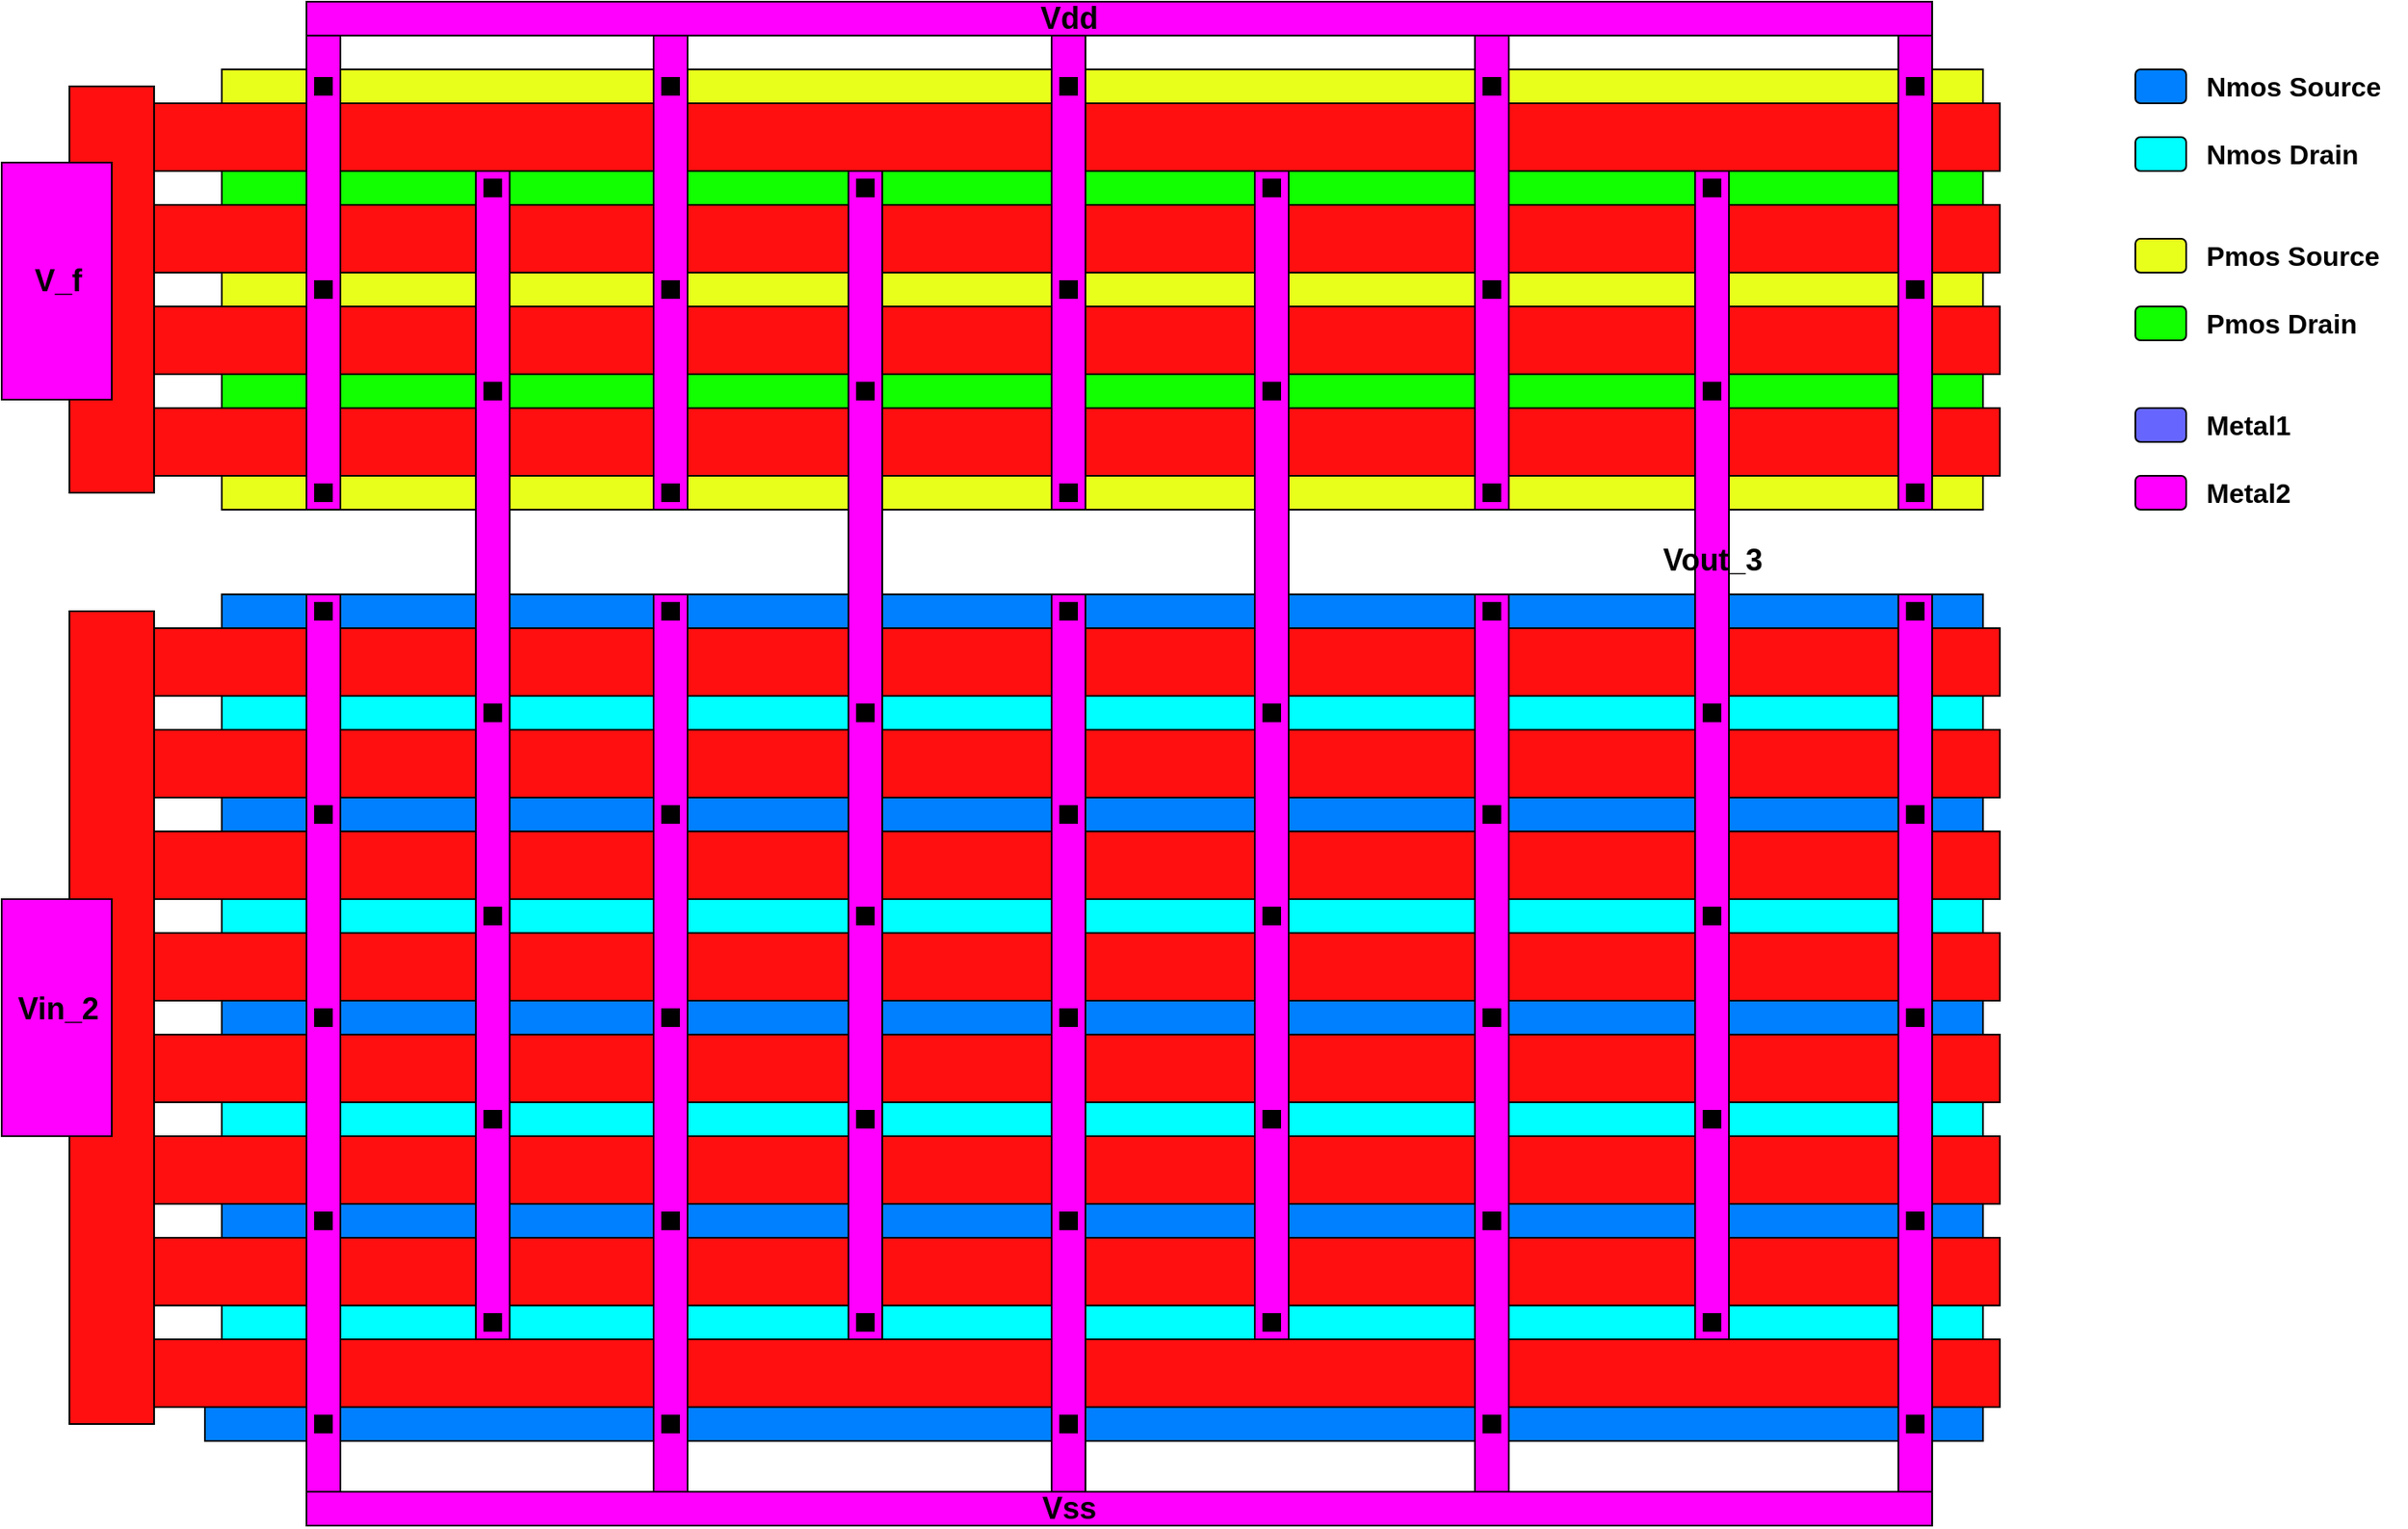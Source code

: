 <mxfile version="14.4.2" type="device"><diagram name="Page-1" id="7e0a89b8-554c-2b80-1dc8-d5c74ca68de4"><mxGraphModel dx="1730" dy="978" grid="1" gridSize="10" guides="1" tooltips="1" connect="1" arrows="1" fold="1" page="1" pageScale="1" pageWidth="1100" pageHeight="850" background="#ffffff" math="0" shadow="0"><root><mxCell id="0"/><mxCell id="1" parent="0"/><mxCell id="fmP7epFg-fl8Bs2FLKuy-53" value="" style="rounded=0;whiteSpace=wrap;html=1;fillColor=#FF0F0F;" vertex="1" parent="1"><mxGeometry x="330" y="670" width="1090" height="40" as="geometry"/></mxCell><mxCell id="fmP7epFg-fl8Bs2FLKuy-51" value="" style="rounded=0;whiteSpace=wrap;html=1;fillColor=#FF0F0F;" vertex="1" parent="1"><mxGeometry x="330" y="610" width="1090" height="40" as="geometry"/></mxCell><mxCell id="fmP7epFg-fl8Bs2FLKuy-49" value="" style="rounded=0;whiteSpace=wrap;html=1;fillColor=#FF0F0F;" vertex="1" parent="1"><mxGeometry x="330" y="550" width="1090" height="40" as="geometry"/></mxCell><mxCell id="fmP7epFg-fl8Bs2FLKuy-50" value="" style="rounded=0;whiteSpace=wrap;html=1;fillColor=#00FFFF;" vertex="1" parent="1"><mxGeometry x="370" y="530" width="1040" height="20" as="geometry"/></mxCell><mxCell id="fmP7epFg-fl8Bs2FLKuy-47" value="" style="rounded=0;whiteSpace=wrap;html=1;fillColor=#FF0F0F;" vertex="1" parent="1"><mxGeometry x="330" y="490" width="1090" height="40" as="geometry"/></mxCell><mxCell id="fmP7epFg-fl8Bs2FLKuy-48" value="" style="rounded=0;whiteSpace=wrap;html=1;fillColor=#0080FF;" vertex="1" parent="1"><mxGeometry x="370" y="470" width="1040" height="20" as="geometry"/></mxCell><mxCell id="fmP7epFg-fl8Bs2FLKuy-110" value="" style="rounded=0;whiteSpace=wrap;html=1;fillColor=#0080FF;" vertex="1" parent="1"><mxGeometry x="360" y="950" width="1050" height="20" as="geometry"/></mxCell><mxCell id="fmP7epFg-fl8Bs2FLKuy-83" value="" style="rounded=0;whiteSpace=wrap;html=1;fillColor=#FF0F0F;" vertex="1" parent="1"><mxGeometry x="330" y="910" width="1090" height="40" as="geometry"/></mxCell><mxCell id="fmP7epFg-fl8Bs2FLKuy-81" value="" style="rounded=0;whiteSpace=wrap;html=1;fillColor=#FF0F0F;" vertex="1" parent="1"><mxGeometry x="330" y="850" width="1090" height="40" as="geometry"/></mxCell><mxCell id="fmP7epFg-fl8Bs2FLKuy-79" value="" style="rounded=0;whiteSpace=wrap;html=1;fillColor=#FF0F0F;" vertex="1" parent="1"><mxGeometry x="330" y="790" width="1090" height="40" as="geometry"/></mxCell><mxCell id="fmP7epFg-fl8Bs2FLKuy-77" value="" style="rounded=0;whiteSpace=wrap;html=1;fillColor=#FF0F0F;" vertex="1" parent="1"><mxGeometry x="330" y="730" width="1090" height="40" as="geometry"/></mxCell><mxCell id="fmP7epFg-fl8Bs2FLKuy-109" value="" style="rounded=0;whiteSpace=wrap;html=1;fillColor=#0080FF;" vertex="1" parent="1"><mxGeometry x="370" y="830" width="1040" height="20" as="geometry"/></mxCell><mxCell id="fmP7epFg-fl8Bs2FLKuy-106" value="" style="rounded=0;whiteSpace=wrap;html=1;fillColor=#00FFFF;" vertex="1" parent="1"><mxGeometry x="370" y="890" width="1040" height="20" as="geometry"/></mxCell><mxCell id="fmP7epFg-fl8Bs2FLKuy-108" value="" style="rounded=0;whiteSpace=wrap;html=1;fillColor=#0080FF;" vertex="1" parent="1"><mxGeometry x="370" y="710" width="1040" height="20" as="geometry"/></mxCell><mxCell id="fmP7epFg-fl8Bs2FLKuy-107" value="" style="rounded=0;whiteSpace=wrap;html=1;fillColor=#0080FF;" vertex="1" parent="1"><mxGeometry x="370" y="590" width="1040" height="20" as="geometry"/></mxCell><mxCell id="fmP7epFg-fl8Bs2FLKuy-105" value="" style="rounded=0;whiteSpace=wrap;html=1;fillColor=#00FFFF;" vertex="1" parent="1"><mxGeometry x="370" y="770" width="1040" height="20" as="geometry"/></mxCell><mxCell id="fmP7epFg-fl8Bs2FLKuy-104" value="" style="rounded=0;whiteSpace=wrap;html=1;fillColor=#00FFFF;" vertex="1" parent="1"><mxGeometry x="370" y="650" width="1040" height="20" as="geometry"/></mxCell><mxCell id="foR0NExhkyAfRQMPs61I-118" value="" style="rounded=0;whiteSpace=wrap;html=1;fillColor=#FF0F0F;" parent="1" vertex="1"><mxGeometry x="280" y="170" width="50" height="240" as="geometry"/></mxCell><mxCell id="foR0NExhkyAfRQMPs61I-76" value="" style="rounded=0;whiteSpace=wrap;html=1;fillColor=#E8FF1C;" parent="1" vertex="1"><mxGeometry x="370" y="400" width="1040" height="20" as="geometry"/></mxCell><mxCell id="foR0NExhkyAfRQMPs61I-70" value="" style="rounded=0;whiteSpace=wrap;html=1;fillColor=#E8FF1C;" parent="1" vertex="1"><mxGeometry x="370" y="280" width="1040" height="20" as="geometry"/></mxCell><mxCell id="foR0NExhkyAfRQMPs61I-4" value="" style="rounded=0;whiteSpace=wrap;html=1;fillColor=#FF0F0F;" parent="1" vertex="1"><mxGeometry x="330" y="180" width="1090" height="40" as="geometry"/></mxCell><mxCell id="foR0NExhkyAfRQMPs61I-7" value="" style="rounded=0;whiteSpace=wrap;html=1;fillColor=#E8FF1C;" parent="1" vertex="1"><mxGeometry x="370" y="160" width="1040" height="20" as="geometry"/></mxCell><mxCell id="foR0NExhkyAfRQMPs61I-69" value="" style="rounded=0;whiteSpace=wrap;html=1;fillColor=#FF0F0F;" parent="1" vertex="1"><mxGeometry x="330" y="240" width="1090" height="40" as="geometry"/></mxCell><mxCell id="foR0NExhkyAfRQMPs61I-71" value="" style="rounded=0;whiteSpace=wrap;html=1;fillColor=#11FF00;" parent="1" vertex="1"><mxGeometry x="370" y="220" width="1040" height="20" as="geometry"/></mxCell><mxCell id="foR0NExhkyAfRQMPs61I-72" value="" style="rounded=0;whiteSpace=wrap;html=1;fillColor=#FF0F0F;" parent="1" vertex="1"><mxGeometry x="330" y="300" width="1090" height="40" as="geometry"/></mxCell><mxCell id="foR0NExhkyAfRQMPs61I-73" value="" style="rounded=0;whiteSpace=wrap;html=1;fillColor=#11FF00;" parent="1" vertex="1"><mxGeometry x="370" y="340" width="1040" height="20" as="geometry"/></mxCell><mxCell id="foR0NExhkyAfRQMPs61I-75" value="" style="rounded=0;whiteSpace=wrap;html=1;fillColor=#FF0F0F;" parent="1" vertex="1"><mxGeometry x="330" y="360" width="1090" height="40" as="geometry"/></mxCell><mxCell id="foR0NExhkyAfRQMPs61I-178" value="" style="rounded=0;whiteSpace=wrap;html=1;gradientColor=none;fillColor=#FF00FF;" parent="1" vertex="1"><mxGeometry x="240" y="215" width="65" height="140" as="geometry"/></mxCell><mxCell id="fmP7epFg-fl8Bs2FLKuy-15" value="" style="rounded=0;whiteSpace=wrap;html=1;gradientColor=none;fillColor=#FF00FF;" vertex="1" parent="1"><mxGeometry x="420" y="140" width="20" height="280" as="geometry"/></mxCell><mxCell id="fmP7epFg-fl8Bs2FLKuy-16" value="" style="rounded=0;whiteSpace=wrap;html=1;gradientColor=none;fillColor=#000000;" vertex="1" parent="1"><mxGeometry x="425" y="165" width="10" height="10" as="geometry"/></mxCell><mxCell id="fmP7epFg-fl8Bs2FLKuy-17" value="" style="rounded=0;whiteSpace=wrap;html=1;gradientColor=none;fillColor=#000000;" vertex="1" parent="1"><mxGeometry x="425" y="285" width="10" height="10" as="geometry"/></mxCell><mxCell id="fmP7epFg-fl8Bs2FLKuy-18" value="" style="rounded=0;whiteSpace=wrap;html=1;gradientColor=none;fillColor=#000000;" vertex="1" parent="1"><mxGeometry x="425" y="405" width="10" height="10" as="geometry"/></mxCell><mxCell id="fmP7epFg-fl8Bs2FLKuy-20" value="" style="rounded=0;whiteSpace=wrap;html=1;gradientColor=none;fillColor=#FF00FF;" vertex="1" parent="1"><mxGeometry x="520" y="220" width="20" height="690" as="geometry"/></mxCell><mxCell id="fmP7epFg-fl8Bs2FLKuy-21" value="" style="rounded=0;whiteSpace=wrap;html=1;gradientColor=none;fillColor=#000000;" vertex="1" parent="1"><mxGeometry x="525" y="225" width="10" height="10" as="geometry"/></mxCell><mxCell id="fmP7epFg-fl8Bs2FLKuy-23" value="" style="rounded=0;whiteSpace=wrap;html=1;gradientColor=none;fillColor=#000000;" vertex="1" parent="1"><mxGeometry x="525" y="345" width="10" height="10" as="geometry"/></mxCell><mxCell id="fmP7epFg-fl8Bs2FLKuy-24" value="" style="rounded=0;whiteSpace=wrap;html=1;gradientColor=none;fillColor=#FF00FF;" vertex="1" parent="1"><mxGeometry x="625" y="140" width="20" height="280" as="geometry"/></mxCell><mxCell id="fmP7epFg-fl8Bs2FLKuy-25" value="" style="rounded=0;whiteSpace=wrap;html=1;gradientColor=none;fillColor=#000000;" vertex="1" parent="1"><mxGeometry x="630" y="165" width="10" height="10" as="geometry"/></mxCell><mxCell id="fmP7epFg-fl8Bs2FLKuy-26" value="" style="rounded=0;whiteSpace=wrap;html=1;gradientColor=none;fillColor=#000000;" vertex="1" parent="1"><mxGeometry x="630" y="285" width="10" height="10" as="geometry"/></mxCell><mxCell id="fmP7epFg-fl8Bs2FLKuy-27" value="" style="rounded=0;whiteSpace=wrap;html=1;gradientColor=none;fillColor=#000000;" vertex="1" parent="1"><mxGeometry x="630" y="405" width="10" height="10" as="geometry"/></mxCell><mxCell id="fmP7epFg-fl8Bs2FLKuy-29" value="" style="rounded=0;whiteSpace=wrap;html=1;gradientColor=none;fillColor=#FF00FF;" vertex="1" parent="1"><mxGeometry x="740" y="220" width="20" height="690" as="geometry"/></mxCell><mxCell id="fmP7epFg-fl8Bs2FLKuy-30" value="" style="rounded=0;whiteSpace=wrap;html=1;gradientColor=none;fillColor=#000000;" vertex="1" parent="1"><mxGeometry x="745" y="225" width="10" height="10" as="geometry"/></mxCell><mxCell id="fmP7epFg-fl8Bs2FLKuy-31" value="" style="rounded=0;whiteSpace=wrap;html=1;gradientColor=none;fillColor=#000000;" vertex="1" parent="1"><mxGeometry x="745" y="345" width="10" height="10" as="geometry"/></mxCell><mxCell id="fmP7epFg-fl8Bs2FLKuy-32" value="" style="rounded=1;whiteSpace=wrap;html=1;fillColor=#0080FF;" vertex="1" parent="1"><mxGeometry x="1500" y="160" width="30" height="20" as="geometry"/></mxCell><mxCell id="fmP7epFg-fl8Bs2FLKuy-33" value="" style="rounded=1;whiteSpace=wrap;html=1;gradientDirection=north;fillColor=#00FFFF;" vertex="1" parent="1"><mxGeometry x="1500" y="200" width="30" height="20" as="geometry"/></mxCell><mxCell id="fmP7epFg-fl8Bs2FLKuy-34" value="" style="rounded=1;whiteSpace=wrap;html=1;fillColor=#11FF00;" vertex="1" parent="1"><mxGeometry x="1500" y="300" width="30" height="20" as="geometry"/></mxCell><mxCell id="fmP7epFg-fl8Bs2FLKuy-35" value="" style="rounded=1;whiteSpace=wrap;html=1;gradientDirection=north;fillColor=#E8FF1C;" vertex="1" parent="1"><mxGeometry x="1500" y="260" width="30" height="20" as="geometry"/></mxCell><mxCell id="fmP7epFg-fl8Bs2FLKuy-36" value="&lt;b style=&quot;font-size: 16px&quot;&gt;Nmos Source&lt;/b&gt;" style="text;html=1;align=left;verticalAlign=middle;resizable=0;points=[];autosize=1;" vertex="1" parent="1"><mxGeometry x="1540" y="160" width="120" height="20" as="geometry"/></mxCell><mxCell id="fmP7epFg-fl8Bs2FLKuy-37" value="&lt;b style=&quot;font-size: 16px&quot;&gt;Nmos Drain&lt;/b&gt;" style="text;html=1;align=left;verticalAlign=middle;resizable=0;points=[];autosize=1;" vertex="1" parent="1"><mxGeometry x="1540" y="200" width="110" height="20" as="geometry"/></mxCell><mxCell id="fmP7epFg-fl8Bs2FLKuy-38" value="&lt;b style=&quot;font-size: 16px&quot;&gt;Pmos Drain&lt;/b&gt;" style="text;html=1;align=left;verticalAlign=middle;resizable=0;points=[];autosize=1;" vertex="1" parent="1"><mxGeometry x="1540" y="300" width="100" height="20" as="geometry"/></mxCell><mxCell id="fmP7epFg-fl8Bs2FLKuy-39" value="&lt;b style=&quot;font-size: 16px&quot;&gt;Pmos Source&lt;/b&gt;" style="text;html=1;align=left;verticalAlign=middle;resizable=0;points=[];autosize=1;" vertex="1" parent="1"><mxGeometry x="1540" y="260" width="120" height="20" as="geometry"/></mxCell><mxCell id="fmP7epFg-fl8Bs2FLKuy-40" value="" style="rounded=1;whiteSpace=wrap;html=1;fillColor=#6666FF;" vertex="1" parent="1"><mxGeometry x="1500" y="360" width="30" height="20" as="geometry"/></mxCell><mxCell id="fmP7epFg-fl8Bs2FLKuy-41" value="&lt;b style=&quot;font-size: 16px&quot;&gt;Metal1&lt;br&gt;&lt;/b&gt;" style="text;html=1;align=left;verticalAlign=middle;resizable=0;points=[];autosize=1;" vertex="1" parent="1"><mxGeometry x="1540" y="360" width="70" height="20" as="geometry"/></mxCell><mxCell id="fmP7epFg-fl8Bs2FLKuy-42" value="" style="rounded=1;whiteSpace=wrap;html=1;fillColor=#FF00FF;" vertex="1" parent="1"><mxGeometry x="1500" y="400" width="30" height="20" as="geometry"/></mxCell><mxCell id="fmP7epFg-fl8Bs2FLKuy-43" value="&lt;b style=&quot;font-size: 16px&quot;&gt;Metal2&lt;br&gt;&lt;/b&gt;" style="text;html=1;align=left;verticalAlign=middle;resizable=0;points=[];autosize=1;" vertex="1" parent="1"><mxGeometry x="1540" y="400" width="70" height="20" as="geometry"/></mxCell><mxCell id="fmP7epFg-fl8Bs2FLKuy-44" value="" style="rounded=0;whiteSpace=wrap;html=1;fillColor=#FF0F0F;" vertex="1" parent="1"><mxGeometry x="280" y="480" width="50" height="480" as="geometry"/></mxCell><mxCell id="fmP7epFg-fl8Bs2FLKuy-60" value="" style="rounded=0;whiteSpace=wrap;html=1;gradientColor=none;fillColor=#FF00FF;" vertex="1" parent="1"><mxGeometry x="420" y="470" width="20" height="530" as="geometry"/></mxCell><mxCell id="fmP7epFg-fl8Bs2FLKuy-61" value="" style="rounded=0;whiteSpace=wrap;html=1;gradientColor=none;fillColor=#000000;" vertex="1" parent="1"><mxGeometry x="425" y="475" width="10" height="10" as="geometry"/></mxCell><mxCell id="fmP7epFg-fl8Bs2FLKuy-62" value="" style="rounded=0;whiteSpace=wrap;html=1;gradientColor=none;fillColor=#000000;" vertex="1" parent="1"><mxGeometry x="425" y="595" width="10" height="10" as="geometry"/></mxCell><mxCell id="fmP7epFg-fl8Bs2FLKuy-63" value="" style="rounded=0;whiteSpace=wrap;html=1;gradientColor=none;fillColor=#000000;" vertex="1" parent="1"><mxGeometry x="425" y="715" width="10" height="10" as="geometry"/></mxCell><mxCell id="fmP7epFg-fl8Bs2FLKuy-65" value="" style="rounded=0;whiteSpace=wrap;html=1;gradientColor=none;fillColor=#000000;" vertex="1" parent="1"><mxGeometry x="525" y="535" width="10" height="10" as="geometry"/></mxCell><mxCell id="fmP7epFg-fl8Bs2FLKuy-66" value="" style="rounded=0;whiteSpace=wrap;html=1;gradientColor=none;fillColor=#000000;" vertex="1" parent="1"><mxGeometry x="525" y="655" width="10" height="10" as="geometry"/></mxCell><mxCell id="fmP7epFg-fl8Bs2FLKuy-67" value="" style="rounded=0;whiteSpace=wrap;html=1;gradientColor=none;fillColor=#FF00FF;" vertex="1" parent="1"><mxGeometry x="625" y="470" width="20" height="530" as="geometry"/></mxCell><mxCell id="fmP7epFg-fl8Bs2FLKuy-68" value="" style="rounded=0;whiteSpace=wrap;html=1;gradientColor=none;fillColor=#000000;" vertex="1" parent="1"><mxGeometry x="630" y="475" width="10" height="10" as="geometry"/></mxCell><mxCell id="fmP7epFg-fl8Bs2FLKuy-69" value="" style="rounded=0;whiteSpace=wrap;html=1;gradientColor=none;fillColor=#000000;" vertex="1" parent="1"><mxGeometry x="630" y="595" width="10" height="10" as="geometry"/></mxCell><mxCell id="fmP7epFg-fl8Bs2FLKuy-70" value="" style="rounded=0;whiteSpace=wrap;html=1;gradientColor=none;fillColor=#000000;" vertex="1" parent="1"><mxGeometry x="630" y="715" width="10" height="10" as="geometry"/></mxCell><mxCell id="fmP7epFg-fl8Bs2FLKuy-84" value="" style="rounded=0;whiteSpace=wrap;html=1;gradientColor=none;fillColor=#FF00FF;" vertex="1" parent="1"><mxGeometry x="240" y="650" width="65" height="140" as="geometry"/></mxCell><mxCell id="fmP7epFg-fl8Bs2FLKuy-111" value="" style="rounded=0;whiteSpace=wrap;html=1;gradientColor=none;fillColor=#000000;" vertex="1" parent="1"><mxGeometry x="425" y="835" width="10" height="10" as="geometry"/></mxCell><mxCell id="fmP7epFg-fl8Bs2FLKuy-112" value="" style="rounded=0;whiteSpace=wrap;html=1;gradientColor=none;fillColor=#000000;" vertex="1" parent="1"><mxGeometry x="425" y="955" width="10" height="10" as="geometry"/></mxCell><mxCell id="fmP7epFg-fl8Bs2FLKuy-113" value="" style="rounded=0;whiteSpace=wrap;html=1;gradientColor=none;fillColor=#000000;" vertex="1" parent="1"><mxGeometry x="525" y="775" width="10" height="10" as="geometry"/></mxCell><mxCell id="fmP7epFg-fl8Bs2FLKuy-114" value="" style="rounded=0;whiteSpace=wrap;html=1;gradientColor=none;fillColor=#000000;" vertex="1" parent="1"><mxGeometry x="525" y="895" width="10" height="10" as="geometry"/></mxCell><mxCell id="fmP7epFg-fl8Bs2FLKuy-115" value="" style="rounded=0;whiteSpace=wrap;html=1;gradientColor=none;fillColor=#000000;" vertex="1" parent="1"><mxGeometry x="630" y="835" width="10" height="10" as="geometry"/></mxCell><mxCell id="fmP7epFg-fl8Bs2FLKuy-116" value="" style="rounded=0;whiteSpace=wrap;html=1;gradientColor=none;fillColor=#000000;" vertex="1" parent="1"><mxGeometry x="630" y="955" width="10" height="10" as="geometry"/></mxCell><mxCell id="fmP7epFg-fl8Bs2FLKuy-133" value="" style="rounded=0;whiteSpace=wrap;html=1;gradientColor=none;fillColor=#FF00FF;" vertex="1" parent="1"><mxGeometry x="860" y="140" width="20" height="280" as="geometry"/></mxCell><mxCell id="fmP7epFg-fl8Bs2FLKuy-134" value="" style="rounded=0;whiteSpace=wrap;html=1;gradientColor=none;fillColor=#000000;" vertex="1" parent="1"><mxGeometry x="865" y="165" width="10" height="10" as="geometry"/></mxCell><mxCell id="fmP7epFg-fl8Bs2FLKuy-135" value="" style="rounded=0;whiteSpace=wrap;html=1;gradientColor=none;fillColor=#000000;" vertex="1" parent="1"><mxGeometry x="865" y="285" width="10" height="10" as="geometry"/></mxCell><mxCell id="fmP7epFg-fl8Bs2FLKuy-136" value="" style="rounded=0;whiteSpace=wrap;html=1;gradientColor=none;fillColor=#000000;" vertex="1" parent="1"><mxGeometry x="865" y="405" width="10" height="10" as="geometry"/></mxCell><mxCell id="fmP7epFg-fl8Bs2FLKuy-137" value="" style="rounded=0;whiteSpace=wrap;html=1;gradientColor=none;fillColor=#FF00FF;" vertex="1" parent="1"><mxGeometry x="980" y="220" width="20" height="690" as="geometry"/></mxCell><mxCell id="fmP7epFg-fl8Bs2FLKuy-138" value="" style="rounded=0;whiteSpace=wrap;html=1;gradientColor=none;fillColor=#000000;" vertex="1" parent="1"><mxGeometry x="985" y="225" width="10" height="10" as="geometry"/></mxCell><mxCell id="fmP7epFg-fl8Bs2FLKuy-139" value="" style="rounded=0;whiteSpace=wrap;html=1;gradientColor=none;fillColor=#000000;" vertex="1" parent="1"><mxGeometry x="985" y="345" width="10" height="10" as="geometry"/></mxCell><mxCell id="fmP7epFg-fl8Bs2FLKuy-140" value="" style="rounded=0;whiteSpace=wrap;html=1;gradientColor=none;fillColor=#FF00FF;" vertex="1" parent="1"><mxGeometry x="1110" y="140" width="20" height="280" as="geometry"/></mxCell><mxCell id="fmP7epFg-fl8Bs2FLKuy-141" value="" style="rounded=0;whiteSpace=wrap;html=1;gradientColor=none;fillColor=#000000;" vertex="1" parent="1"><mxGeometry x="1115" y="165" width="10" height="10" as="geometry"/></mxCell><mxCell id="fmP7epFg-fl8Bs2FLKuy-142" value="" style="rounded=0;whiteSpace=wrap;html=1;gradientColor=none;fillColor=#000000;" vertex="1" parent="1"><mxGeometry x="1115" y="285" width="10" height="10" as="geometry"/></mxCell><mxCell id="fmP7epFg-fl8Bs2FLKuy-143" value="" style="rounded=0;whiteSpace=wrap;html=1;gradientColor=none;fillColor=#000000;" vertex="1" parent="1"><mxGeometry x="1115" y="405" width="10" height="10" as="geometry"/></mxCell><mxCell id="fmP7epFg-fl8Bs2FLKuy-144" value="" style="rounded=0;whiteSpace=wrap;html=1;gradientColor=none;fillColor=#FF00FF;" vertex="1" parent="1"><mxGeometry x="1240" y="220" width="20" height="690" as="geometry"/></mxCell><mxCell id="fmP7epFg-fl8Bs2FLKuy-145" value="" style="rounded=0;whiteSpace=wrap;html=1;gradientColor=none;fillColor=#000000;" vertex="1" parent="1"><mxGeometry x="1245" y="225" width="10" height="10" as="geometry"/></mxCell><mxCell id="fmP7epFg-fl8Bs2FLKuy-146" value="" style="rounded=0;whiteSpace=wrap;html=1;gradientColor=none;fillColor=#000000;" vertex="1" parent="1"><mxGeometry x="1245" y="345" width="10" height="10" as="geometry"/></mxCell><mxCell id="fmP7epFg-fl8Bs2FLKuy-148" value="" style="rounded=0;whiteSpace=wrap;html=1;gradientColor=none;fillColor=#FF00FF;" vertex="1" parent="1"><mxGeometry x="1360" y="140" width="20" height="280" as="geometry"/></mxCell><mxCell id="fmP7epFg-fl8Bs2FLKuy-149" value="" style="rounded=0;whiteSpace=wrap;html=1;gradientColor=none;fillColor=#000000;" vertex="1" parent="1"><mxGeometry x="1365" y="165" width="10" height="10" as="geometry"/></mxCell><mxCell id="fmP7epFg-fl8Bs2FLKuy-150" value="" style="rounded=0;whiteSpace=wrap;html=1;gradientColor=none;fillColor=#000000;" vertex="1" parent="1"><mxGeometry x="1365" y="285" width="10" height="10" as="geometry"/></mxCell><mxCell id="fmP7epFg-fl8Bs2FLKuy-151" value="" style="rounded=0;whiteSpace=wrap;html=1;gradientColor=none;fillColor=#000000;" vertex="1" parent="1"><mxGeometry x="1365" y="405" width="10" height="10" as="geometry"/></mxCell><mxCell id="fmP7epFg-fl8Bs2FLKuy-153" value="" style="rounded=0;whiteSpace=wrap;html=1;gradientColor=none;fillColor=#000000;" vertex="1" parent="1"><mxGeometry x="745" y="535" width="10" height="10" as="geometry"/></mxCell><mxCell id="fmP7epFg-fl8Bs2FLKuy-154" value="" style="rounded=0;whiteSpace=wrap;html=1;gradientColor=none;fillColor=#000000;" vertex="1" parent="1"><mxGeometry x="745" y="655" width="10" height="10" as="geometry"/></mxCell><mxCell id="fmP7epFg-fl8Bs2FLKuy-155" value="" style="rounded=0;whiteSpace=wrap;html=1;gradientColor=none;fillColor=#000000;" vertex="1" parent="1"><mxGeometry x="745" y="775" width="10" height="10" as="geometry"/></mxCell><mxCell id="fmP7epFg-fl8Bs2FLKuy-156" value="" style="rounded=0;whiteSpace=wrap;html=1;gradientColor=none;fillColor=#000000;" vertex="1" parent="1"><mxGeometry x="745" y="895" width="10" height="10" as="geometry"/></mxCell><mxCell id="fmP7epFg-fl8Bs2FLKuy-158" value="" style="rounded=0;whiteSpace=wrap;html=1;gradientColor=none;fillColor=#000000;" vertex="1" parent="1"><mxGeometry x="985" y="535" width="10" height="10" as="geometry"/></mxCell><mxCell id="fmP7epFg-fl8Bs2FLKuy-159" value="" style="rounded=0;whiteSpace=wrap;html=1;gradientColor=none;fillColor=#000000;" vertex="1" parent="1"><mxGeometry x="985" y="655" width="10" height="10" as="geometry"/></mxCell><mxCell id="fmP7epFg-fl8Bs2FLKuy-160" value="" style="rounded=0;whiteSpace=wrap;html=1;gradientColor=none;fillColor=#000000;" vertex="1" parent="1"><mxGeometry x="985" y="775" width="10" height="10" as="geometry"/></mxCell><mxCell id="fmP7epFg-fl8Bs2FLKuy-161" value="" style="rounded=0;whiteSpace=wrap;html=1;gradientColor=none;fillColor=#000000;" vertex="1" parent="1"><mxGeometry x="985" y="895" width="10" height="10" as="geometry"/></mxCell><mxCell id="fmP7epFg-fl8Bs2FLKuy-163" value="" style="rounded=0;whiteSpace=wrap;html=1;gradientColor=none;fillColor=#000000;" vertex="1" parent="1"><mxGeometry x="1245" y="535" width="10" height="10" as="geometry"/></mxCell><mxCell id="fmP7epFg-fl8Bs2FLKuy-164" value="" style="rounded=0;whiteSpace=wrap;html=1;gradientColor=none;fillColor=#000000;" vertex="1" parent="1"><mxGeometry x="1245" y="655" width="10" height="10" as="geometry"/></mxCell><mxCell id="fmP7epFg-fl8Bs2FLKuy-165" value="" style="rounded=0;whiteSpace=wrap;html=1;gradientColor=none;fillColor=#000000;" vertex="1" parent="1"><mxGeometry x="1245" y="775" width="10" height="10" as="geometry"/></mxCell><mxCell id="fmP7epFg-fl8Bs2FLKuy-166" value="" style="rounded=0;whiteSpace=wrap;html=1;gradientColor=none;fillColor=#000000;" vertex="1" parent="1"><mxGeometry x="1245" y="895" width="10" height="10" as="geometry"/></mxCell><mxCell id="fmP7epFg-fl8Bs2FLKuy-167" value="" style="rounded=0;whiteSpace=wrap;html=1;gradientColor=none;fillColor=#FF00FF;" vertex="1" parent="1"><mxGeometry x="860" y="470" width="20" height="530" as="geometry"/></mxCell><mxCell id="fmP7epFg-fl8Bs2FLKuy-168" value="" style="rounded=0;whiteSpace=wrap;html=1;gradientColor=none;fillColor=#000000;" vertex="1" parent="1"><mxGeometry x="865" y="475" width="10" height="10" as="geometry"/></mxCell><mxCell id="fmP7epFg-fl8Bs2FLKuy-169" value="" style="rounded=0;whiteSpace=wrap;html=1;gradientColor=none;fillColor=#000000;" vertex="1" parent="1"><mxGeometry x="865" y="595" width="10" height="10" as="geometry"/></mxCell><mxCell id="fmP7epFg-fl8Bs2FLKuy-170" value="" style="rounded=0;whiteSpace=wrap;html=1;gradientColor=none;fillColor=#000000;" vertex="1" parent="1"><mxGeometry x="865" y="715" width="10" height="10" as="geometry"/></mxCell><mxCell id="fmP7epFg-fl8Bs2FLKuy-171" value="" style="rounded=0;whiteSpace=wrap;html=1;gradientColor=none;fillColor=#000000;" vertex="1" parent="1"><mxGeometry x="865" y="835" width="10" height="10" as="geometry"/></mxCell><mxCell id="fmP7epFg-fl8Bs2FLKuy-172" value="" style="rounded=0;whiteSpace=wrap;html=1;gradientColor=none;fillColor=#000000;" vertex="1" parent="1"><mxGeometry x="865" y="955" width="10" height="10" as="geometry"/></mxCell><mxCell id="fmP7epFg-fl8Bs2FLKuy-173" value="" style="rounded=0;whiteSpace=wrap;html=1;gradientColor=none;fillColor=#FF00FF;" vertex="1" parent="1"><mxGeometry x="1110" y="470" width="20" height="530" as="geometry"/></mxCell><mxCell id="fmP7epFg-fl8Bs2FLKuy-174" value="" style="rounded=0;whiteSpace=wrap;html=1;gradientColor=none;fillColor=#000000;" vertex="1" parent="1"><mxGeometry x="1115" y="475" width="10" height="10" as="geometry"/></mxCell><mxCell id="fmP7epFg-fl8Bs2FLKuy-175" value="" style="rounded=0;whiteSpace=wrap;html=1;gradientColor=none;fillColor=#000000;" vertex="1" parent="1"><mxGeometry x="1115" y="595" width="10" height="10" as="geometry"/></mxCell><mxCell id="fmP7epFg-fl8Bs2FLKuy-176" value="" style="rounded=0;whiteSpace=wrap;html=1;gradientColor=none;fillColor=#000000;" vertex="1" parent="1"><mxGeometry x="1115" y="715" width="10" height="10" as="geometry"/></mxCell><mxCell id="fmP7epFg-fl8Bs2FLKuy-177" value="" style="rounded=0;whiteSpace=wrap;html=1;gradientColor=none;fillColor=#000000;" vertex="1" parent="1"><mxGeometry x="1115" y="835" width="10" height="10" as="geometry"/></mxCell><mxCell id="fmP7epFg-fl8Bs2FLKuy-178" value="" style="rounded=0;whiteSpace=wrap;html=1;gradientColor=none;fillColor=#000000;" vertex="1" parent="1"><mxGeometry x="1115" y="955" width="10" height="10" as="geometry"/></mxCell><mxCell id="fmP7epFg-fl8Bs2FLKuy-179" value="" style="rounded=0;whiteSpace=wrap;html=1;gradientColor=none;fillColor=#FF00FF;" vertex="1" parent="1"><mxGeometry x="1360" y="470" width="20" height="530" as="geometry"/></mxCell><mxCell id="fmP7epFg-fl8Bs2FLKuy-180" value="" style="rounded=0;whiteSpace=wrap;html=1;gradientColor=none;fillColor=#000000;" vertex="1" parent="1"><mxGeometry x="1365" y="475" width="10" height="10" as="geometry"/></mxCell><mxCell id="fmP7epFg-fl8Bs2FLKuy-181" value="" style="rounded=0;whiteSpace=wrap;html=1;gradientColor=none;fillColor=#000000;" vertex="1" parent="1"><mxGeometry x="1365" y="595" width="10" height="10" as="geometry"/></mxCell><mxCell id="fmP7epFg-fl8Bs2FLKuy-182" value="" style="rounded=0;whiteSpace=wrap;html=1;gradientColor=none;fillColor=#000000;" vertex="1" parent="1"><mxGeometry x="1365" y="715" width="10" height="10" as="geometry"/></mxCell><mxCell id="fmP7epFg-fl8Bs2FLKuy-183" value="" style="rounded=0;whiteSpace=wrap;html=1;gradientColor=none;fillColor=#000000;" vertex="1" parent="1"><mxGeometry x="1365" y="835" width="10" height="10" as="geometry"/></mxCell><mxCell id="fmP7epFg-fl8Bs2FLKuy-184" value="" style="rounded=0;whiteSpace=wrap;html=1;gradientColor=none;fillColor=#000000;" vertex="1" parent="1"><mxGeometry x="1365" y="955" width="10" height="10" as="geometry"/></mxCell><mxCell id="fmP7epFg-fl8Bs2FLKuy-185" value="&lt;b&gt;&lt;font style=&quot;font-size: 18px&quot;&gt;V_f&lt;/font&gt;&lt;/b&gt;" style="text;html=1;align=center;verticalAlign=middle;resizable=0;points=[];autosize=1;" vertex="1" parent="1"><mxGeometry x="252.5" y="275" width="40" height="20" as="geometry"/></mxCell><mxCell id="fmP7epFg-fl8Bs2FLKuy-186" value="&lt;b&gt;&lt;font style=&quot;font-size: 18px&quot;&gt;Vin_2&lt;/font&gt;&lt;/b&gt;" style="text;html=1;align=center;verticalAlign=middle;resizable=0;points=[];autosize=1;" vertex="1" parent="1"><mxGeometry x="242.5" y="705" width="60" height="20" as="geometry"/></mxCell><mxCell id="fmP7epFg-fl8Bs2FLKuy-190" value="&lt;div&gt;&lt;b&gt;&lt;font style=&quot;font-size: 18px&quot;&gt;Vout_3&lt;/font&gt;&lt;/b&gt;&lt;/div&gt;" style="text;html=1;align=center;verticalAlign=middle;resizable=0;points=[];autosize=1;" vertex="1" parent="1"><mxGeometry x="1215" y="440" width="70" height="20" as="geometry"/></mxCell><mxCell id="fmP7epFg-fl8Bs2FLKuy-191" value="" style="rounded=0;whiteSpace=wrap;html=1;gradientColor=none;fillColor=#FF00FF;direction=south;" vertex="1" parent="1"><mxGeometry x="420" y="1000" width="960" height="20" as="geometry"/></mxCell><mxCell id="fmP7epFg-fl8Bs2FLKuy-192" value="&lt;div&gt;&lt;b&gt;&lt;font style=&quot;font-size: 18px&quot;&gt;Vss&lt;/font&gt;&lt;/b&gt;&lt;/div&gt;" style="text;html=1;align=center;verticalAlign=middle;resizable=0;points=[];autosize=1;" vertex="1" parent="1"><mxGeometry x="845" y="1000" width="50" height="20" as="geometry"/></mxCell><mxCell id="fmP7epFg-fl8Bs2FLKuy-194" value="" style="rounded=0;whiteSpace=wrap;html=1;gradientColor=none;fillColor=#FF00FF;direction=south;" vertex="1" parent="1"><mxGeometry x="420" y="120" width="960" height="20" as="geometry"/></mxCell><mxCell id="fmP7epFg-fl8Bs2FLKuy-193" value="&lt;div&gt;&lt;b&gt;&lt;font style=&quot;font-size: 18px&quot;&gt;Vdd&lt;/font&gt;&lt;/b&gt;&lt;/div&gt;" style="text;html=1;align=center;verticalAlign=middle;resizable=0;points=[];autosize=1;" vertex="1" parent="1"><mxGeometry x="845" y="120" width="50" height="20" as="geometry"/></mxCell></root></mxGraphModel></diagram></mxfile>